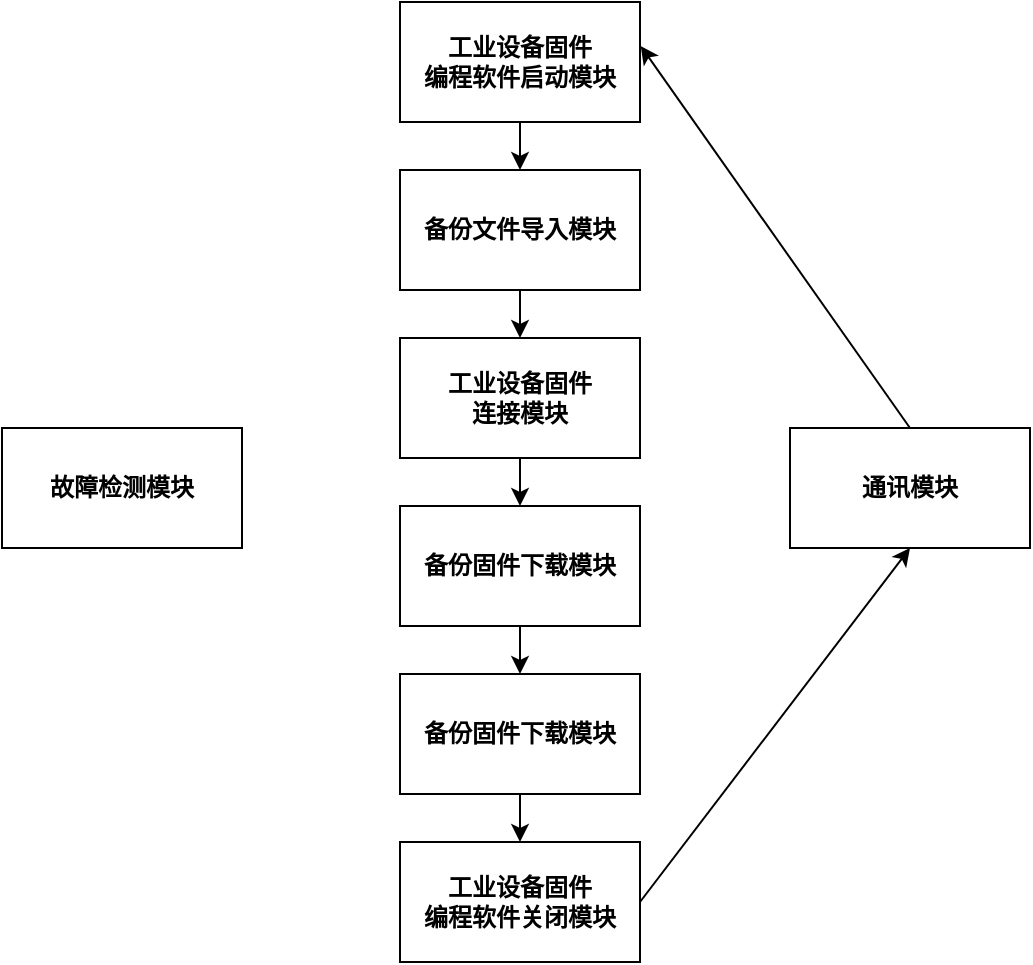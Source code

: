 <mxfile version="17.4.3" type="github"><diagram id="npC7KlR6RIId4h2-YzG2" name="Page-1"><mxGraphModel dx="1132" dy="579" grid="0" gridSize="10" guides="1" tooltips="1" connect="1" arrows="1" fold="1" page="1" pageScale="1" pageWidth="827" pageHeight="1169" math="0" shadow="0"><root><mxCell id="0"/><mxCell id="1" parent="0"/><mxCell id="eUIwXEGJnll42uDdhJhX-10" style="edgeStyle=none;rounded=0;orthogonalLoop=1;jettySize=auto;html=1;exitX=0.5;exitY=1;exitDx=0;exitDy=0;entryX=0.5;entryY=0;entryDx=0;entryDy=0;fontSize=12;" edge="1" parent="1" source="eUIwXEGJnll42uDdhJhX-1" target="eUIwXEGJnll42uDdhJhX-2"><mxGeometry relative="1" as="geometry"/></mxCell><mxCell id="eUIwXEGJnll42uDdhJhX-1" value="&lt;font style=&quot;font-size: 12px&quot;&gt;工业设备固件&lt;br&gt;编程软件启动模块&lt;/font&gt;" style="rounded=0;whiteSpace=wrap;html=1;fontStyle=1" vertex="1" parent="1"><mxGeometry x="298" y="50" width="120" height="60" as="geometry"/></mxCell><mxCell id="eUIwXEGJnll42uDdhJhX-11" style="edgeStyle=none;rounded=0;orthogonalLoop=1;jettySize=auto;html=1;exitX=0.5;exitY=1;exitDx=0;exitDy=0;entryX=0.5;entryY=0;entryDx=0;entryDy=0;fontSize=12;" edge="1" parent="1" source="eUIwXEGJnll42uDdhJhX-2" target="eUIwXEGJnll42uDdhJhX-3"><mxGeometry relative="1" as="geometry"/></mxCell><mxCell id="eUIwXEGJnll42uDdhJhX-2" value="&lt;font style=&quot;font-size: 12px&quot;&gt;备份文件导入模块&lt;/font&gt;" style="rounded=0;whiteSpace=wrap;html=1;fontStyle=1" vertex="1" parent="1"><mxGeometry x="298" y="134" width="120" height="60" as="geometry"/></mxCell><mxCell id="eUIwXEGJnll42uDdhJhX-12" style="edgeStyle=none;rounded=0;orthogonalLoop=1;jettySize=auto;html=1;exitX=0.5;exitY=1;exitDx=0;exitDy=0;fontSize=12;" edge="1" parent="1" source="eUIwXEGJnll42uDdhJhX-3" target="eUIwXEGJnll42uDdhJhX-4"><mxGeometry relative="1" as="geometry"/></mxCell><mxCell id="eUIwXEGJnll42uDdhJhX-3" value="&lt;font style=&quot;font-size: 12px&quot;&gt;工业设备固件&lt;br&gt;连接模块&lt;/font&gt;" style="rounded=0;whiteSpace=wrap;html=1;fontStyle=1" vertex="1" parent="1"><mxGeometry x="298" y="218" width="120" height="60" as="geometry"/></mxCell><mxCell id="eUIwXEGJnll42uDdhJhX-13" style="edgeStyle=none;rounded=0;orthogonalLoop=1;jettySize=auto;html=1;exitX=0.5;exitY=1;exitDx=0;exitDy=0;entryX=0.5;entryY=0;entryDx=0;entryDy=0;fontSize=12;" edge="1" parent="1" source="eUIwXEGJnll42uDdhJhX-4" target="eUIwXEGJnll42uDdhJhX-5"><mxGeometry relative="1" as="geometry"/></mxCell><mxCell id="eUIwXEGJnll42uDdhJhX-4" value="&lt;font style=&quot;font-size: 12px&quot;&gt;备份固件下载模块&lt;/font&gt;" style="rounded=0;whiteSpace=wrap;html=1;fontStyle=1" vertex="1" parent="1"><mxGeometry x="298" y="302" width="120" height="60" as="geometry"/></mxCell><mxCell id="eUIwXEGJnll42uDdhJhX-14" style="edgeStyle=none;rounded=0;orthogonalLoop=1;jettySize=auto;html=1;exitX=0.5;exitY=1;exitDx=0;exitDy=0;fontSize=12;" edge="1" parent="1" source="eUIwXEGJnll42uDdhJhX-5" target="eUIwXEGJnll42uDdhJhX-6"><mxGeometry relative="1" as="geometry"/></mxCell><mxCell id="eUIwXEGJnll42uDdhJhX-5" value="&lt;font style=&quot;font-size: 12px&quot;&gt;备份固件下载模块&lt;/font&gt;" style="rounded=0;whiteSpace=wrap;html=1;fontStyle=1" vertex="1" parent="1"><mxGeometry x="298" y="386" width="120" height="60" as="geometry"/></mxCell><mxCell id="eUIwXEGJnll42uDdhJhX-15" style="edgeStyle=none;rounded=0;orthogonalLoop=1;jettySize=auto;html=1;exitX=1;exitY=0.5;exitDx=0;exitDy=0;entryX=0.5;entryY=1;entryDx=0;entryDy=0;fontSize=12;" edge="1" parent="1" source="eUIwXEGJnll42uDdhJhX-6" target="eUIwXEGJnll42uDdhJhX-8"><mxGeometry relative="1" as="geometry"/></mxCell><mxCell id="eUIwXEGJnll42uDdhJhX-6" value="&lt;font style=&quot;font-size: 12px&quot;&gt;工业设备固件&lt;br&gt;编程软件关闭模块&lt;/font&gt;" style="rounded=0;whiteSpace=wrap;html=1;fontStyle=1" vertex="1" parent="1"><mxGeometry x="298" y="470" width="120" height="60" as="geometry"/></mxCell><mxCell id="eUIwXEGJnll42uDdhJhX-7" value="&lt;font style=&quot;font-size: 12px&quot;&gt;故障检测模块&lt;/font&gt;" style="rounded=0;whiteSpace=wrap;html=1;fontStyle=1" vertex="1" parent="1"><mxGeometry x="99" y="263" width="120" height="60" as="geometry"/></mxCell><mxCell id="eUIwXEGJnll42uDdhJhX-9" style="rounded=0;orthogonalLoop=1;jettySize=auto;html=1;exitX=0.5;exitY=0;exitDx=0;exitDy=0;entryX=1.003;entryY=0.367;entryDx=0;entryDy=0;entryPerimeter=0;fontSize=12;" edge="1" parent="1" source="eUIwXEGJnll42uDdhJhX-8" target="eUIwXEGJnll42uDdhJhX-1"><mxGeometry relative="1" as="geometry"/></mxCell><mxCell id="eUIwXEGJnll42uDdhJhX-8" value="&lt;font style=&quot;font-size: 12px&quot;&gt;通讯模块&lt;/font&gt;" style="rounded=0;whiteSpace=wrap;html=1;fontStyle=1" vertex="1" parent="1"><mxGeometry x="493" y="263" width="120" height="60" as="geometry"/></mxCell></root></mxGraphModel></diagram></mxfile>